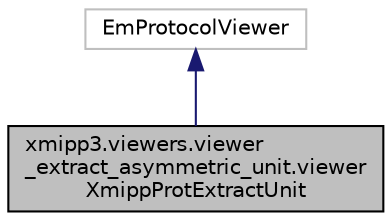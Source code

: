 digraph "xmipp3.viewers.viewer_extract_asymmetric_unit.viewerXmippProtExtractUnit"
{
  edge [fontname="Helvetica",fontsize="10",labelfontname="Helvetica",labelfontsize="10"];
  node [fontname="Helvetica",fontsize="10",shape=record];
  Node2 [label="xmipp3.viewers.viewer\l_extract_asymmetric_unit.viewer\lXmippProtExtractUnit",height=0.2,width=0.4,color="black", fillcolor="grey75", style="filled", fontcolor="black"];
  Node3 -> Node2 [dir="back",color="midnightblue",fontsize="10",style="solid",fontname="Helvetica"];
  Node3 [label="EmProtocolViewer",height=0.2,width=0.4,color="grey75", fillcolor="white", style="filled"];
}
